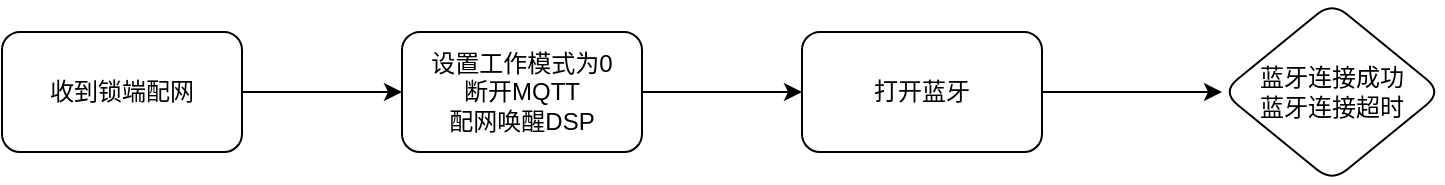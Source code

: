 <mxfile version="22.1.12" type="github">
  <diagram name="第 1 页" id="M_EZTRQuUt1dSx06D3aZ">
    <mxGraphModel dx="1042" dy="535" grid="1" gridSize="10" guides="1" tooltips="1" connect="1" arrows="1" fold="1" page="1" pageScale="1" pageWidth="827" pageHeight="1169" math="0" shadow="0">
      <root>
        <mxCell id="0" />
        <mxCell id="1" parent="0" />
        <mxCell id="_Uml3uSyplb_F6m0WPEB-3" value="" style="edgeStyle=orthogonalEdgeStyle;rounded=0;orthogonalLoop=1;jettySize=auto;html=1;" edge="1" parent="1" source="_Uml3uSyplb_F6m0WPEB-1" target="_Uml3uSyplb_F6m0WPEB-2">
          <mxGeometry relative="1" as="geometry" />
        </mxCell>
        <mxCell id="_Uml3uSyplb_F6m0WPEB-1" value="收到锁端配网" style="rounded=1;whiteSpace=wrap;html=1;" vertex="1" parent="1">
          <mxGeometry x="30" y="60" width="120" height="60" as="geometry" />
        </mxCell>
        <mxCell id="_Uml3uSyplb_F6m0WPEB-5" value="" style="edgeStyle=orthogonalEdgeStyle;rounded=0;orthogonalLoop=1;jettySize=auto;html=1;" edge="1" parent="1" source="_Uml3uSyplb_F6m0WPEB-2" target="_Uml3uSyplb_F6m0WPEB-4">
          <mxGeometry relative="1" as="geometry" />
        </mxCell>
        <mxCell id="_Uml3uSyplb_F6m0WPEB-2" value="&lt;font&gt;设置工作模式为0&lt;br&gt;断开MQTT&lt;br&gt;配网唤醒DSP&lt;br&gt;&lt;/font&gt;" style="rounded=1;whiteSpace=wrap;html=1;" vertex="1" parent="1">
          <mxGeometry x="230" y="60" width="120" height="60" as="geometry" />
        </mxCell>
        <mxCell id="_Uml3uSyplb_F6m0WPEB-9" value="" style="edgeStyle=orthogonalEdgeStyle;rounded=0;orthogonalLoop=1;jettySize=auto;html=1;" edge="1" parent="1" source="_Uml3uSyplb_F6m0WPEB-4" target="_Uml3uSyplb_F6m0WPEB-8">
          <mxGeometry relative="1" as="geometry" />
        </mxCell>
        <mxCell id="_Uml3uSyplb_F6m0WPEB-4" value="打开蓝牙" style="rounded=1;whiteSpace=wrap;html=1;" vertex="1" parent="1">
          <mxGeometry x="430" y="60" width="120" height="60" as="geometry" />
        </mxCell>
        <mxCell id="_Uml3uSyplb_F6m0WPEB-8" value="蓝牙连接成功&lt;br style=&quot;border-color: var(--border-color);&quot;&gt;&lt;font style=&quot;border-color: var(--border-color);&quot;&gt;蓝牙连接超时&lt;/font&gt;" style="rhombus;whiteSpace=wrap;html=1;rounded=1;" vertex="1" parent="1">
          <mxGeometry x="640" y="45" width="110" height="90" as="geometry" />
        </mxCell>
      </root>
    </mxGraphModel>
  </diagram>
</mxfile>
